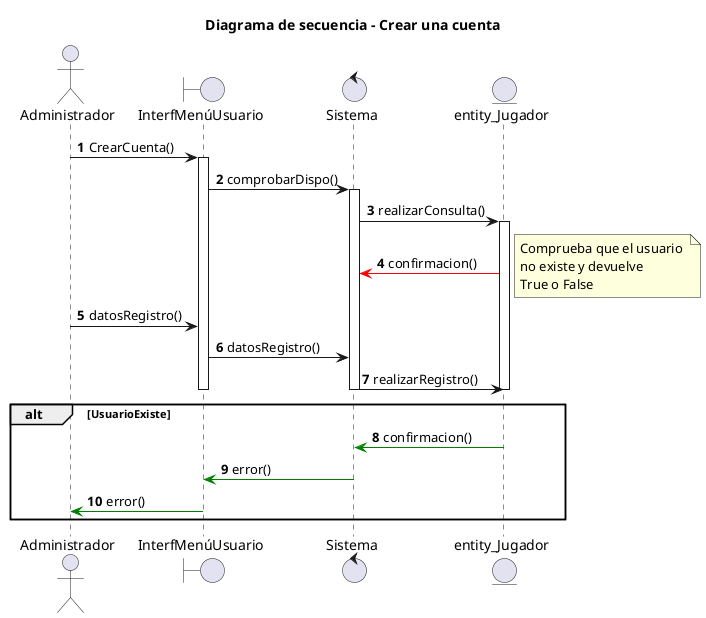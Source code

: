 @startuml
title Diagrama de secuencia - Crear una cuenta
autonumber
actor Administrador
boundary InterfMenúUsuario
control Sistema
entity entity_Jugador

Administrador -> InterfMenúUsuario : CrearCuenta()
activate InterfMenúUsuario
InterfMenúUsuario -> Sistema : comprobarDispo()
activate Sistema
Sistema -> entity_Jugador : realizarConsulta()
activate entity_Jugador
entity_Jugador -[#red]> Sistema : confirmacion()
note right 
Comprueba que el usuario 
no existe y devuelve 
True o False
end note

Administrador -> InterfMenúUsuario : datosRegistro()
InterfMenúUsuario -> Sistema : datosRegistro()
Sistema -> entity_Jugador : realizarRegistro()
deactivate entity_Jugador
deactivate Sistema
deactivate InterfMenúUsuario
alt UsuarioExiste
entity_Jugador -[#green]> Sistema : confirmacion()
Sistema -[#green]> InterfMenúUsuario : error()
InterfMenúUsuario -[#green]> Administrador : error()
end

@enduml